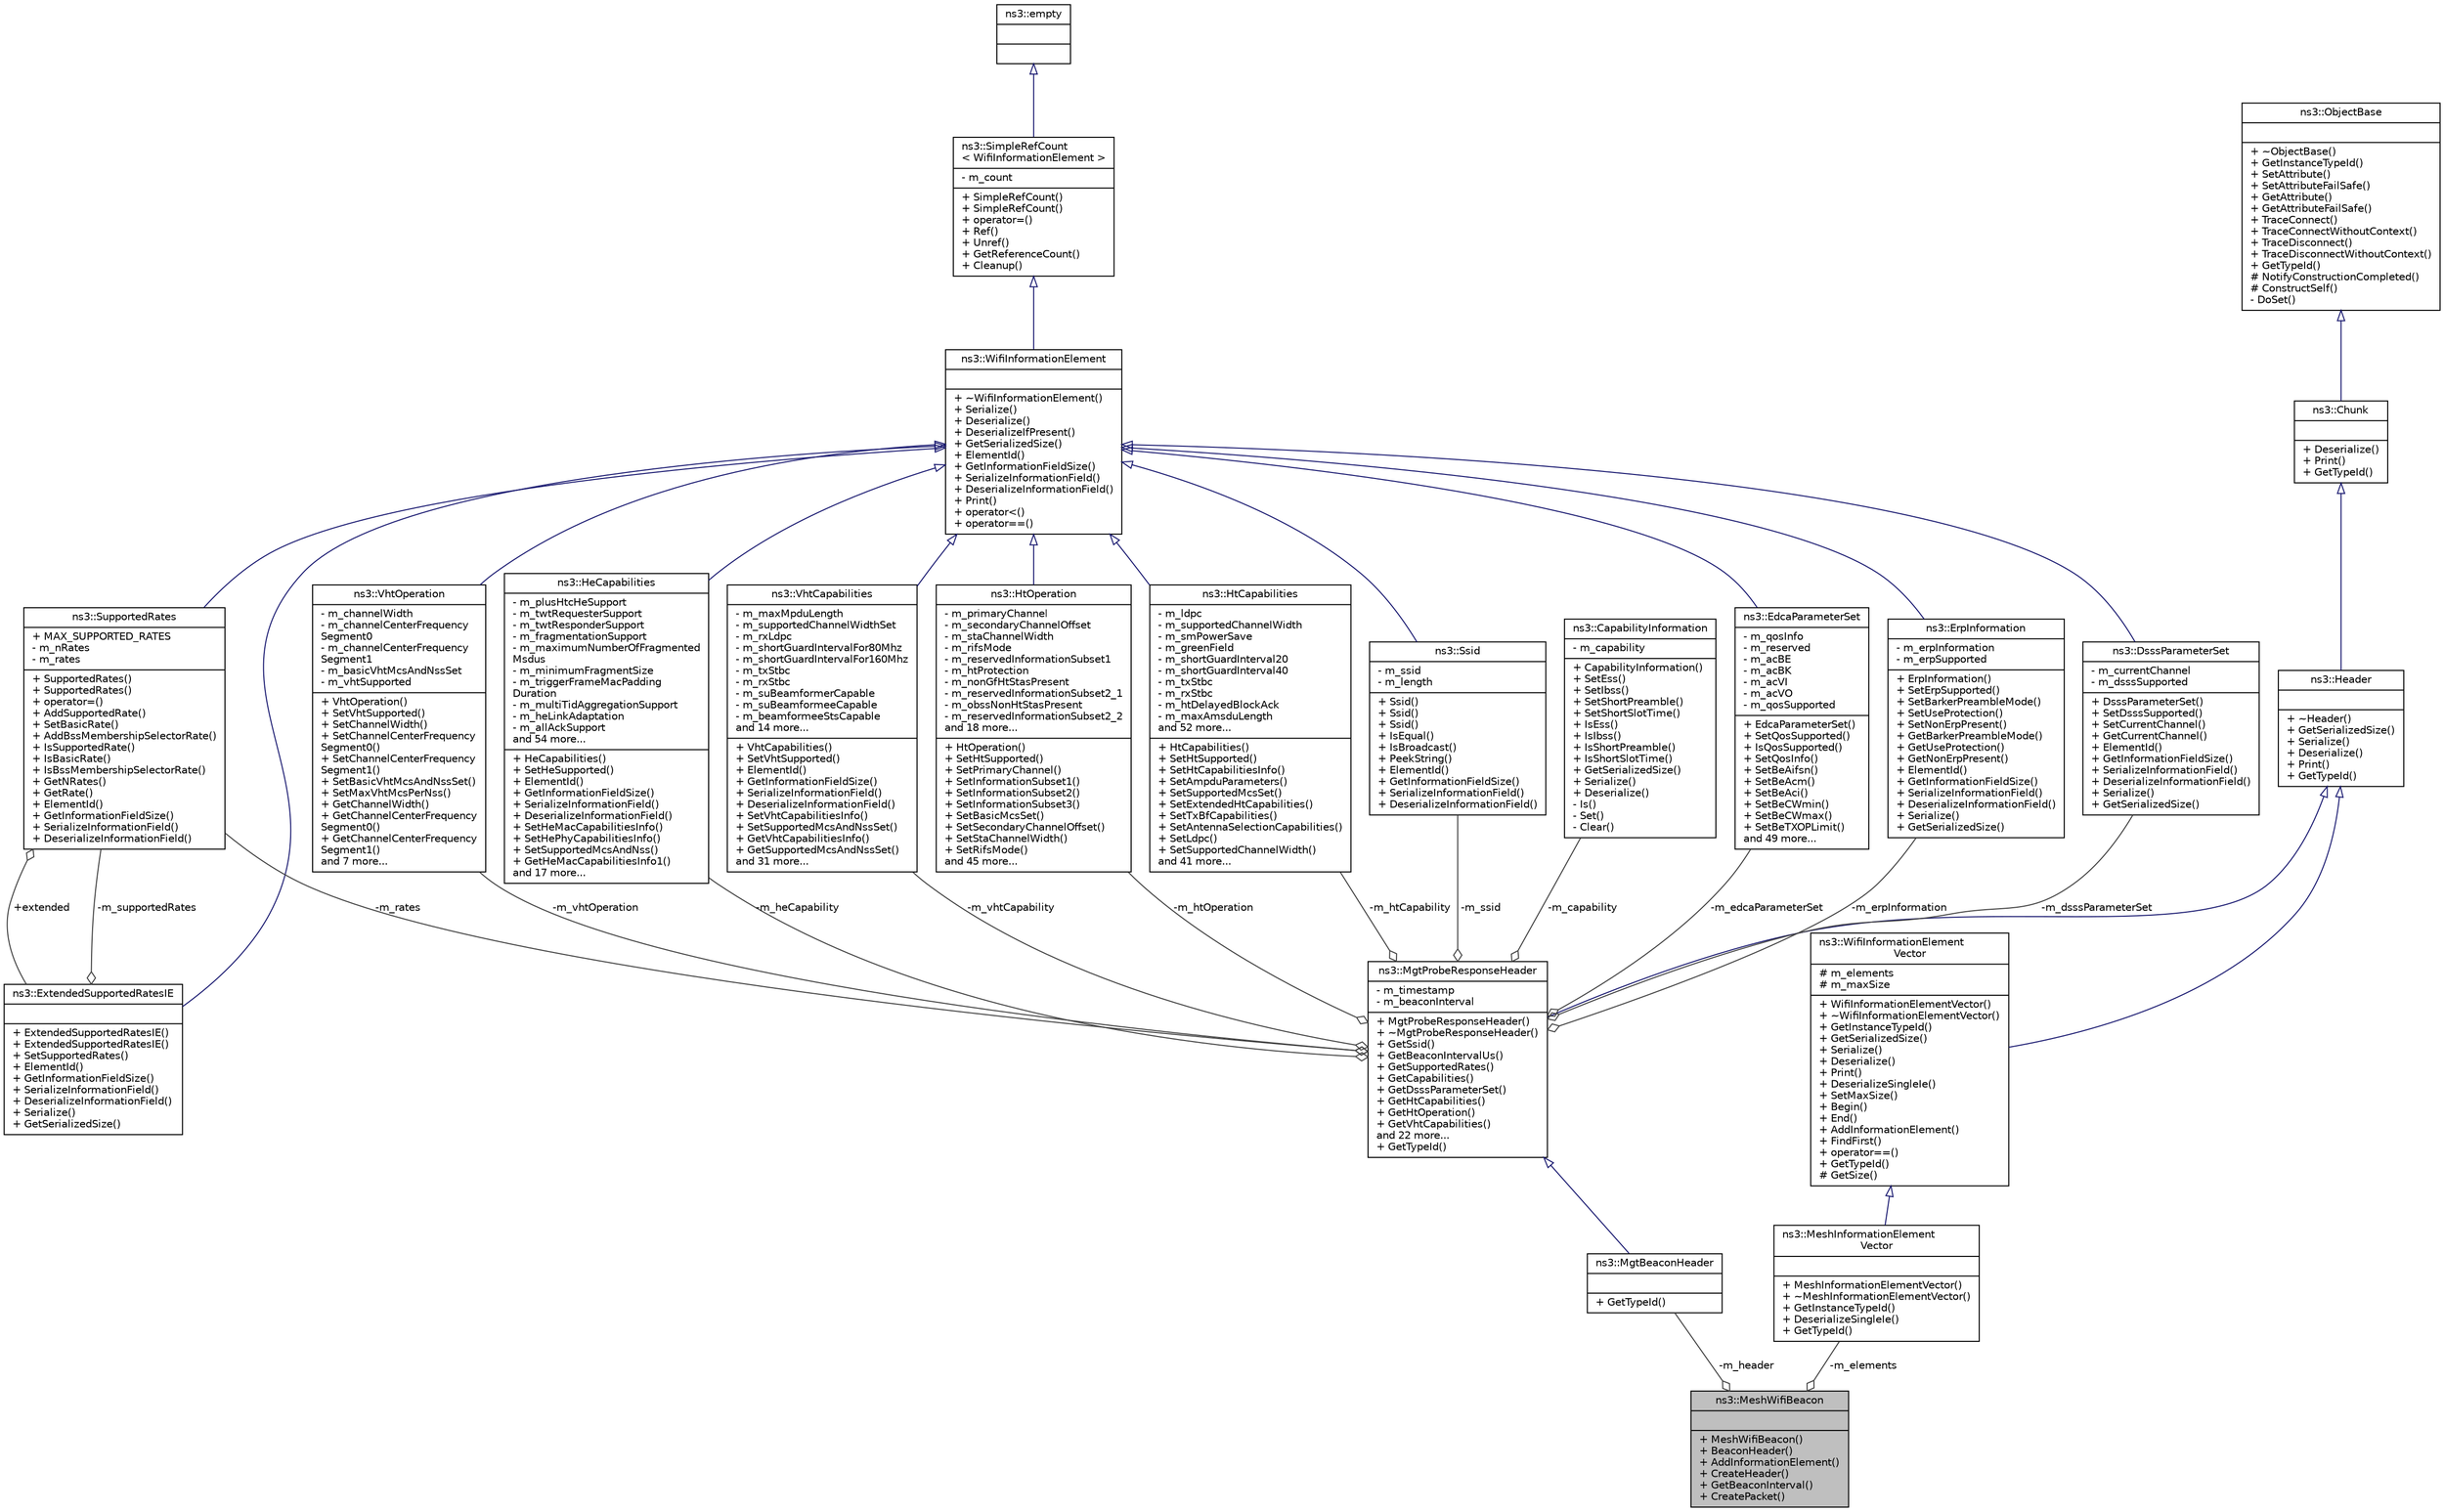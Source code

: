 digraph "ns3::MeshWifiBeacon"
{
  edge [fontname="Helvetica",fontsize="10",labelfontname="Helvetica",labelfontsize="10"];
  node [fontname="Helvetica",fontsize="10",shape=record];
  Node1 [label="{ns3::MeshWifiBeacon\n||+ MeshWifiBeacon()\l+ BeaconHeader()\l+ AddInformationElement()\l+ CreateHeader()\l+ GetBeaconInterval()\l+ CreatePacket()\l}",height=0.2,width=0.4,color="black", fillcolor="grey75", style="filled", fontcolor="black"];
  Node2 -> Node1 [color="grey25",fontsize="10",style="solid",label=" -m_elements" ,arrowhead="odiamond"];
  Node2 [label="{ns3::MeshInformationElement\lVector\n||+ MeshInformationElementVector()\l+ ~MeshInformationElementVector()\l+ GetInstanceTypeId()\l+ DeserializeSingleIe()\l+ GetTypeId()\l}",height=0.2,width=0.4,color="black", fillcolor="white", style="filled",URL="$d3/df6/classns3_1_1MeshInformationElementVector.html"];
  Node3 -> Node2 [dir="back",color="midnightblue",fontsize="10",style="solid",arrowtail="onormal"];
  Node3 [label="{ns3::WifiInformationElement\lVector\n|# m_elements\l# m_maxSize\l|+ WifiInformationElementVector()\l+ ~WifiInformationElementVector()\l+ GetInstanceTypeId()\l+ GetSerializedSize()\l+ Serialize()\l+ Deserialize()\l+ Print()\l+ DeserializeSingleIe()\l+ SetMaxSize()\l+ Begin()\l+ End()\l+ AddInformationElement()\l+ FindFirst()\l+ operator==()\l+ GetTypeId()\l# GetSize()\l}",height=0.2,width=0.4,color="black", fillcolor="white", style="filled",URL="$d7/db5/classns3_1_1WifiInformationElementVector.html",tooltip="Information element vectorImplements a vector of WifiInformationElements. Information elements typica..."];
  Node4 -> Node3 [dir="back",color="midnightblue",fontsize="10",style="solid",arrowtail="onormal"];
  Node4 [label="{ns3::Header\n||+ ~Header()\l+ GetSerializedSize()\l+ Serialize()\l+ Deserialize()\l+ Print()\l+ GetTypeId()\l}",height=0.2,width=0.4,color="black", fillcolor="white", style="filled",URL="$d6/dae/classns3_1_1Header.html",tooltip="Protocol header serialization and deserialization. "];
  Node5 -> Node4 [dir="back",color="midnightblue",fontsize="10",style="solid",arrowtail="onormal"];
  Node5 [label="{ns3::Chunk\n||+ Deserialize()\l+ Print()\l+ GetTypeId()\l}",height=0.2,width=0.4,color="black", fillcolor="white", style="filled",URL="$d7/d9b/classns3_1_1Chunk.html",tooltip="abstract base class for ns3::Header and ns3::Trailer "];
  Node6 -> Node5 [dir="back",color="midnightblue",fontsize="10",style="solid",arrowtail="onormal"];
  Node6 [label="{ns3::ObjectBase\n||+ ~ObjectBase()\l+ GetInstanceTypeId()\l+ SetAttribute()\l+ SetAttributeFailSafe()\l+ GetAttribute()\l+ GetAttributeFailSafe()\l+ TraceConnect()\l+ TraceConnectWithoutContext()\l+ TraceDisconnect()\l+ TraceDisconnectWithoutContext()\l+ GetTypeId()\l# NotifyConstructionCompleted()\l# ConstructSelf()\l- DoSet()\l}",height=0.2,width=0.4,color="black", fillcolor="white", style="filled",URL="$d2/dac/classns3_1_1ObjectBase.html",tooltip="Anchor the ns-3 type and attribute system. "];
  Node7 -> Node1 [color="grey25",fontsize="10",style="solid",label=" -m_header" ,arrowhead="odiamond"];
  Node7 [label="{ns3::MgtBeaconHeader\n||+ GetTypeId()\l}",height=0.2,width=0.4,color="black", fillcolor="white", style="filled",URL="$d6/d27/classns3_1_1MgtBeaconHeader.html"];
  Node8 -> Node7 [dir="back",color="midnightblue",fontsize="10",style="solid",arrowtail="onormal"];
  Node8 [label="{ns3::MgtProbeResponseHeader\n|- m_timestamp\l- m_beaconInterval\l|+ MgtProbeResponseHeader()\l+ ~MgtProbeResponseHeader()\l+ GetSsid()\l+ GetBeaconIntervalUs()\l+ GetSupportedRates()\l+ GetCapabilities()\l+ GetDsssParameterSet()\l+ GetHtCapabilities()\l+ GetHtOperation()\l+ GetVhtCapabilities()\land 22 more...\l+ GetTypeId()\l}",height=0.2,width=0.4,color="black", fillcolor="white", style="filled",URL="$d7/d3c/classns3_1_1MgtProbeResponseHeader.html"];
  Node4 -> Node8 [dir="back",color="midnightblue",fontsize="10",style="solid",arrowtail="onormal"];
  Node9 -> Node8 [color="grey25",fontsize="10",style="solid",label=" -m_ssid" ,arrowhead="odiamond"];
  Node9 [label="{ns3::Ssid\n|- m_ssid\l- m_length\l|+ Ssid()\l+ Ssid()\l+ Ssid()\l+ IsEqual()\l+ IsBroadcast()\l+ PeekString()\l+ ElementId()\l+ GetInformationFieldSize()\l+ SerializeInformationField()\l+ DeserializeInformationField()\l}",height=0.2,width=0.4,color="black", fillcolor="white", style="filled",URL="$db/da2/classns3_1_1Ssid.html"];
  Node10 -> Node9 [dir="back",color="midnightblue",fontsize="10",style="solid",arrowtail="onormal"];
  Node10 [label="{ns3::WifiInformationElement\n||+ ~WifiInformationElement()\l+ Serialize()\l+ Deserialize()\l+ DeserializeIfPresent()\l+ GetSerializedSize()\l+ ElementId()\l+ GetInformationFieldSize()\l+ SerializeInformationField()\l+ DeserializeInformationField()\l+ Print()\l+ operator\<()\l+ operator==()\l}",height=0.2,width=0.4,color="black", fillcolor="white", style="filled",URL="$d4/db6/classns3_1_1WifiInformationElement.html",tooltip="Information element, as defined in 802.11-2007 standardThe IEEE 802.11 standard includes the notion o..."];
  Node11 -> Node10 [dir="back",color="midnightblue",fontsize="10",style="solid",arrowtail="onormal"];
  Node11 [label="{ns3::SimpleRefCount\l\< WifiInformationElement \>\n|- m_count\l|+ SimpleRefCount()\l+ SimpleRefCount()\l+ operator=()\l+ Ref()\l+ Unref()\l+ GetReferenceCount()\l+ Cleanup()\l}",height=0.2,width=0.4,color="black", fillcolor="white", style="filled",URL="$da/da1/classns3_1_1SimpleRefCount.html"];
  Node12 -> Node11 [dir="back",color="midnightblue",fontsize="10",style="solid",arrowtail="onormal"];
  Node12 [label="{ns3::empty\n||}",height=0.2,width=0.4,color="black", fillcolor="white", style="filled",URL="$d9/d6a/classns3_1_1empty.html",tooltip="make Callback use a separate empty type "];
  Node13 -> Node8 [color="grey25",fontsize="10",style="solid",label=" -m_rates" ,arrowhead="odiamond"];
  Node13 [label="{ns3::SupportedRates\n|+ MAX_SUPPORTED_RATES\l- m_nRates\l- m_rates\l|+ SupportedRates()\l+ SupportedRates()\l+ operator=()\l+ AddSupportedRate()\l+ SetBasicRate()\l+ AddBssMembershipSelectorRate()\l+ IsSupportedRate()\l+ IsBasicRate()\l+ IsBssMembershipSelectorRate()\l+ GetNRates()\l+ GetRate()\l+ ElementId()\l+ GetInformationFieldSize()\l+ SerializeInformationField()\l+ DeserializeInformationField()\l}",height=0.2,width=0.4,color="black", fillcolor="white", style="filled",URL="$de/de8/classns3_1_1SupportedRates.html",tooltip="The Supported Rates Information ElementThis class knows how to serialise and deserialise the Supporte..."];
  Node10 -> Node13 [dir="back",color="midnightblue",fontsize="10",style="solid",arrowtail="onormal"];
  Node14 -> Node13 [color="grey25",fontsize="10",style="solid",label=" +extended" ,arrowhead="odiamond"];
  Node14 [label="{ns3::ExtendedSupportedRatesIE\n||+ ExtendedSupportedRatesIE()\l+ ExtendedSupportedRatesIE()\l+ SetSupportedRates()\l+ ElementId()\l+ GetInformationFieldSize()\l+ SerializeInformationField()\l+ DeserializeInformationField()\l+ Serialize()\l+ GetSerializedSize()\l}",height=0.2,width=0.4,color="black", fillcolor="white", style="filled",URL="$d9/d48/classns3_1_1ExtendedSupportedRatesIE.html",tooltip="The Extended Supported Rates Information ElementThis class knows how to serialise and deserialise the..."];
  Node10 -> Node14 [dir="back",color="midnightblue",fontsize="10",style="solid",arrowtail="onormal"];
  Node13 -> Node14 [color="grey25",fontsize="10",style="solid",label=" -m_supportedRates" ,arrowhead="odiamond"];
  Node15 -> Node8 [color="grey25",fontsize="10",style="solid",label=" -m_edcaParameterSet" ,arrowhead="odiamond"];
  Node15 [label="{ns3::EdcaParameterSet\n|- m_qosInfo\l- m_reserved\l- m_acBE\l- m_acBK\l- m_acVI\l- m_acVO\l- m_qosSupported\l|+ EdcaParameterSet()\l+ SetQosSupported()\l+ IsQosSupported()\l+ SetQosInfo()\l+ SetBeAifsn()\l+ SetBeAcm()\l+ SetBeAci()\l+ SetBeCWmin()\l+ SetBeCWmax()\l+ SetBeTXOPLimit()\land 49 more...\l}",height=0.2,width=0.4,color="black", fillcolor="white", style="filled",URL="$d7/d50/classns3_1_1EdcaParameterSet.html",tooltip="The EDCA Parameter SetThis class knows how to serialise and deserialise the EDCA Parameter Set..."];
  Node10 -> Node15 [dir="back",color="midnightblue",fontsize="10",style="solid",arrowtail="onormal"];
  Node16 -> Node8 [color="grey25",fontsize="10",style="solid",label=" -m_erpInformation" ,arrowhead="odiamond"];
  Node16 [label="{ns3::ErpInformation\n|- m_erpInformation\l- m_erpSupported\l|+ ErpInformation()\l+ SetErpSupported()\l+ SetBarkerPreambleMode()\l+ SetUseProtection()\l+ SetNonErpPresent()\l+ GetBarkerPreambleMode()\l+ GetUseProtection()\l+ GetNonErpPresent()\l+ ElementId()\l+ GetInformationFieldSize()\l+ SerializeInformationField()\l+ DeserializeInformationField()\l+ Serialize()\l+ GetSerializedSize()\l}",height=0.2,width=0.4,color="black", fillcolor="white", style="filled",URL="$db/d32/classns3_1_1ErpInformation.html",tooltip="The ErpInformation Information ElementThis class knows how to serialise and deserialise the ErpInform..."];
  Node10 -> Node16 [dir="back",color="midnightblue",fontsize="10",style="solid",arrowtail="onormal"];
  Node17 -> Node8 [color="grey25",fontsize="10",style="solid",label=" -m_dsssParameterSet" ,arrowhead="odiamond"];
  Node17 [label="{ns3::DsssParameterSet\n|- m_currentChannel\l- m_dsssSupported\l|+ DsssParameterSet()\l+ SetDsssSupported()\l+ SetCurrentChannel()\l+ GetCurrentChannel()\l+ ElementId()\l+ GetInformationFieldSize()\l+ SerializeInformationField()\l+ DeserializeInformationField()\l+ Serialize()\l+ GetSerializedSize()\l}",height=0.2,width=0.4,color="black", fillcolor="white", style="filled",URL="$d5/dc1/classns3_1_1DsssParameterSet.html",tooltip="The DSSS Parameter SetThis class knows how to serialise and deserialise the DSSS Parameter Set..."];
  Node10 -> Node17 [dir="back",color="midnightblue",fontsize="10",style="solid",arrowtail="onormal"];
  Node18 -> Node8 [color="grey25",fontsize="10",style="solid",label=" -m_capability" ,arrowhead="odiamond"];
  Node18 [label="{ns3::CapabilityInformation\n|- m_capability\l|+ CapabilityInformation()\l+ SetEss()\l+ SetIbss()\l+ SetShortPreamble()\l+ SetShortSlotTime()\l+ IsEss()\l+ IsIbss()\l+ IsShortPreamble()\l+ IsShortSlotTime()\l+ GetSerializedSize()\l+ Serialize()\l+ Deserialize()\l- Is()\l- Set()\l- Clear()\l}",height=0.2,width=0.4,color="black", fillcolor="white", style="filled",URL="$de/d4d/classns3_1_1CapabilityInformation.html"];
  Node19 -> Node8 [color="grey25",fontsize="10",style="solid",label=" -m_vhtOperation" ,arrowhead="odiamond"];
  Node19 [label="{ns3::VhtOperation\n|- m_channelWidth\l- m_channelCenterFrequency\lSegment0\l- m_channelCenterFrequency\lSegment1\l- m_basicVhtMcsAndNssSet\l- m_vhtSupported\l|+ VhtOperation()\l+ SetVhtSupported()\l+ SetChannelWidth()\l+ SetChannelCenterFrequency\lSegment0()\l+ SetChannelCenterFrequency\lSegment1()\l+ SetBasicVhtMcsAndNssSet()\l+ SetMaxVhtMcsPerNss()\l+ GetChannelWidth()\l+ GetChannelCenterFrequency\lSegment0()\l+ GetChannelCenterFrequency\lSegment1()\land 7 more...\l}",height=0.2,width=0.4,color="black", fillcolor="white", style="filled",URL="$d7/d41/classns3_1_1VhtOperation.html",tooltip="The VHT Operation Information ElementThis class knows how to serialise and deserialise the VHT Operat..."];
  Node10 -> Node19 [dir="back",color="midnightblue",fontsize="10",style="solid",arrowtail="onormal"];
  Node20 -> Node8 [color="grey25",fontsize="10",style="solid",label=" -m_heCapability" ,arrowhead="odiamond"];
  Node20 [label="{ns3::HeCapabilities\n|- m_plusHtcHeSupport\l- m_twtRequesterSupport\l- m_twtResponderSupport\l- m_fragmentationSupport\l- m_maximumNumberOfFragmented\lMsdus\l- m_minimumFragmentSize\l- m_triggerFrameMacPadding\lDuration\l- m_multiTidAggregationSupport\l- m_heLinkAdaptation\l- m_allAckSupport\land 54 more...\l|+ HeCapabilities()\l+ SetHeSupported()\l+ ElementId()\l+ GetInformationFieldSize()\l+ SerializeInformationField()\l+ DeserializeInformationField()\l+ SetHeMacCapabilitiesInfo()\l+ SetHePhyCapabilitiesInfo()\l+ SetSupportedMcsAndNss()\l+ GetHeMacCapabilitiesInfo1()\land 17 more...\l}",height=0.2,width=0.4,color="black", fillcolor="white", style="filled",URL="$d4/d41/classns3_1_1HeCapabilities.html"];
  Node10 -> Node20 [dir="back",color="midnightblue",fontsize="10",style="solid",arrowtail="onormal"];
  Node21 -> Node8 [color="grey25",fontsize="10",style="solid",label=" -m_vhtCapability" ,arrowhead="odiamond"];
  Node21 [label="{ns3::VhtCapabilities\n|- m_maxMpduLength\l- m_supportedChannelWidthSet\l- m_rxLdpc\l- m_shortGuardIntervalFor80Mhz\l- m_shortGuardIntervalFor160Mhz\l- m_txStbc\l- m_rxStbc\l- m_suBeamformerCapable\l- m_suBeamformeeCapable\l- m_beamformeeStsCapable\land 14 more...\l|+ VhtCapabilities()\l+ SetVhtSupported()\l+ ElementId()\l+ GetInformationFieldSize()\l+ SerializeInformationField()\l+ DeserializeInformationField()\l+ SetVhtCapabilitiesInfo()\l+ SetSupportedMcsAndNssSet()\l+ GetVhtCapabilitiesInfo()\l+ GetSupportedMcsAndNssSet()\land 31 more...\l}",height=0.2,width=0.4,color="black", fillcolor="white", style="filled",URL="$de/de4/classns3_1_1VhtCapabilities.html"];
  Node10 -> Node21 [dir="back",color="midnightblue",fontsize="10",style="solid",arrowtail="onormal"];
  Node22 -> Node8 [color="grey25",fontsize="10",style="solid",label=" -m_htOperation" ,arrowhead="odiamond"];
  Node22 [label="{ns3::HtOperation\n|- m_primaryChannel\l- m_secondaryChannelOffset\l- m_staChannelWidth\l- m_rifsMode\l- m_reservedInformationSubset1\l- m_htProtection\l- m_nonGfHtStasPresent\l- m_reservedInformationSubset2_1\l- m_obssNonHtStasPresent\l- m_reservedInformationSubset2_2\land 18 more...\l|+ HtOperation()\l+ SetHtSupported()\l+ SetPrimaryChannel()\l+ SetInformationSubset1()\l+ SetInformationSubset2()\l+ SetInformationSubset3()\l+ SetBasicMcsSet()\l+ SetSecondaryChannelOffset()\l+ SetStaChannelWidth()\l+ SetRifsMode()\land 45 more...\l}",height=0.2,width=0.4,color="black", fillcolor="white", style="filled",URL="$db/dc6/classns3_1_1HtOperation.html",tooltip="The HT Operation Information ElementThis class knows how to serialise and deserialise the HT Operatio..."];
  Node10 -> Node22 [dir="back",color="midnightblue",fontsize="10",style="solid",arrowtail="onormal"];
  Node23 -> Node8 [color="grey25",fontsize="10",style="solid",label=" -m_htCapability" ,arrowhead="odiamond"];
  Node23 [label="{ns3::HtCapabilities\n|- m_ldpc\l- m_supportedChannelWidth\l- m_smPowerSave\l- m_greenField\l- m_shortGuardInterval20\l- m_shortGuardInterval40\l- m_txStbc\l- m_rxStbc\l- m_htDelayedBlockAck\l- m_maxAmsduLength\land 52 more...\l|+ HtCapabilities()\l+ SetHtSupported()\l+ SetHtCapabilitiesInfo()\l+ SetAmpduParameters()\l+ SetSupportedMcsSet()\l+ SetExtendedHtCapabilities()\l+ SetTxBfCapabilities()\l+ SetAntennaSelectionCapabilities()\l+ SetLdpc()\l+ SetSupportedChannelWidth()\land 41 more...\l}",height=0.2,width=0.4,color="black", fillcolor="white", style="filled",URL="$d8/de7/classns3_1_1HtCapabilities.html",tooltip="The HT Capabilities Information ElementThis class knows how to serialise and deserialise the HT Capab..."];
  Node10 -> Node23 [dir="back",color="midnightblue",fontsize="10",style="solid",arrowtail="onormal"];
}
